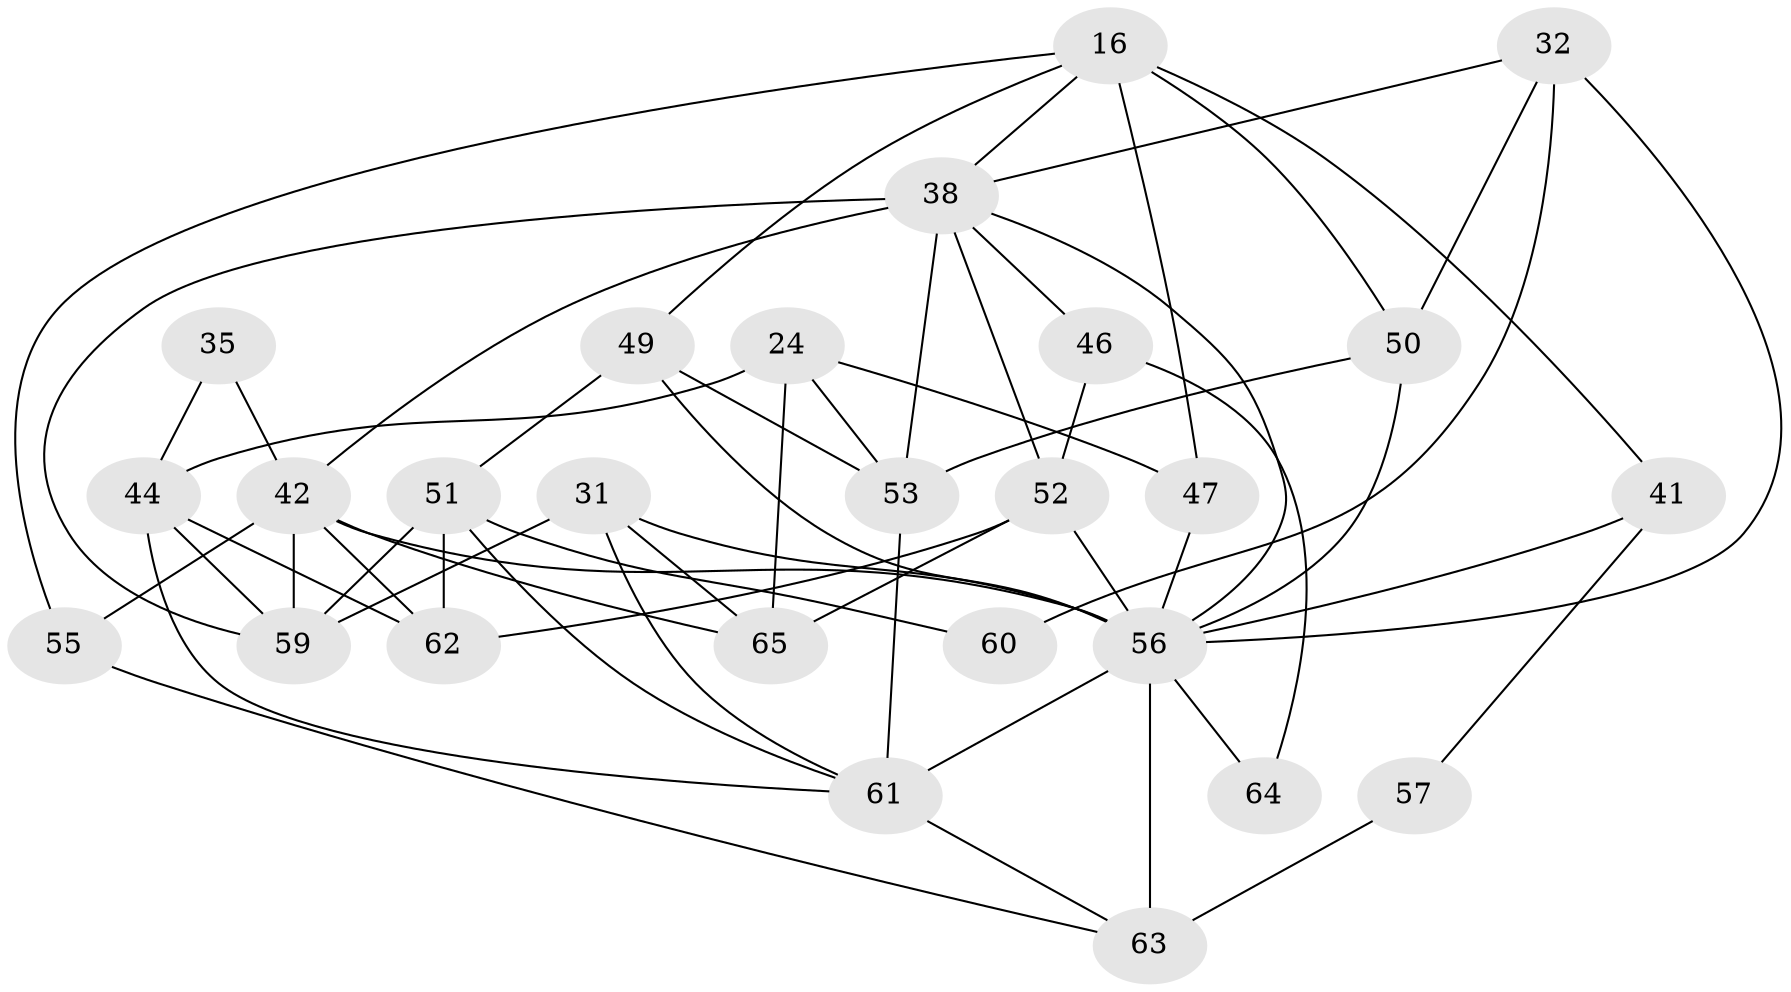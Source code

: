 // original degree distribution, {5: 0.15384615384615385, 3: 0.2153846153846154, 4: 0.35384615384615387, 2: 0.13846153846153847, 6: 0.07692307692307693, 7: 0.06153846153846154}
// Generated by graph-tools (version 1.1) at 2025/53/03/04/25 21:53:07]
// undirected, 26 vertices, 58 edges
graph export_dot {
graph [start="1"]
  node [color=gray90,style=filled];
  16 [super="+3"];
  24;
  31 [super="+27"];
  32 [super="+7"];
  35;
  38 [super="+21+6+12"];
  41;
  42 [super="+25+28"];
  44 [super="+15"];
  46;
  47;
  49 [super="+33+8"];
  50 [super="+2+9"];
  51 [super="+36"];
  52 [super="+13"];
  53 [super="+18"];
  55;
  56 [super="+45+37+40+54"];
  57;
  59 [super="+29"];
  60 [super="+43"];
  61 [super="+58+26+34"];
  62 [super="+14"];
  63 [super="+48"];
  64 [super="+20"];
  65 [super="+4+30"];
  16 -- 55;
  16 -- 41;
  16 -- 50 [weight=2];
  16 -- 49 [weight=2];
  16 -- 47;
  16 -- 38;
  24 -- 53;
  24 -- 44;
  24 -- 47;
  24 -- 65;
  31 -- 56;
  31 -- 65;
  31 -- 59;
  31 -- 61;
  32 -- 60 [weight=2];
  32 -- 50;
  32 -- 38;
  32 -- 56;
  35 -- 42;
  35 -- 44;
  38 -- 59;
  38 -- 46;
  38 -- 53 [weight=2];
  38 -- 52;
  38 -- 42 [weight=2];
  38 -- 56;
  41 -- 57;
  41 -- 56;
  42 -- 55 [weight=2];
  42 -- 59 [weight=3];
  42 -- 62;
  42 -- 65;
  42 -- 56 [weight=3];
  44 -- 62 [weight=2];
  44 -- 59;
  44 -- 61;
  46 -- 64 [weight=2];
  46 -- 52;
  47 -- 56 [weight=2];
  49 -- 51 [weight=2];
  49 -- 53;
  49 -- 56 [weight=3];
  50 -- 56 [weight=2];
  50 -- 53 [weight=2];
  51 -- 59;
  51 -- 60;
  51 -- 62;
  51 -- 61;
  52 -- 56 [weight=2];
  52 -- 65 [weight=2];
  52 -- 62;
  53 -- 61 [weight=2];
  55 -- 63 [weight=2];
  56 -- 64 [weight=3];
  56 -- 63 [weight=5];
  56 -- 61 [weight=3];
  57 -- 63 [weight=2];
  61 -- 63;
}

